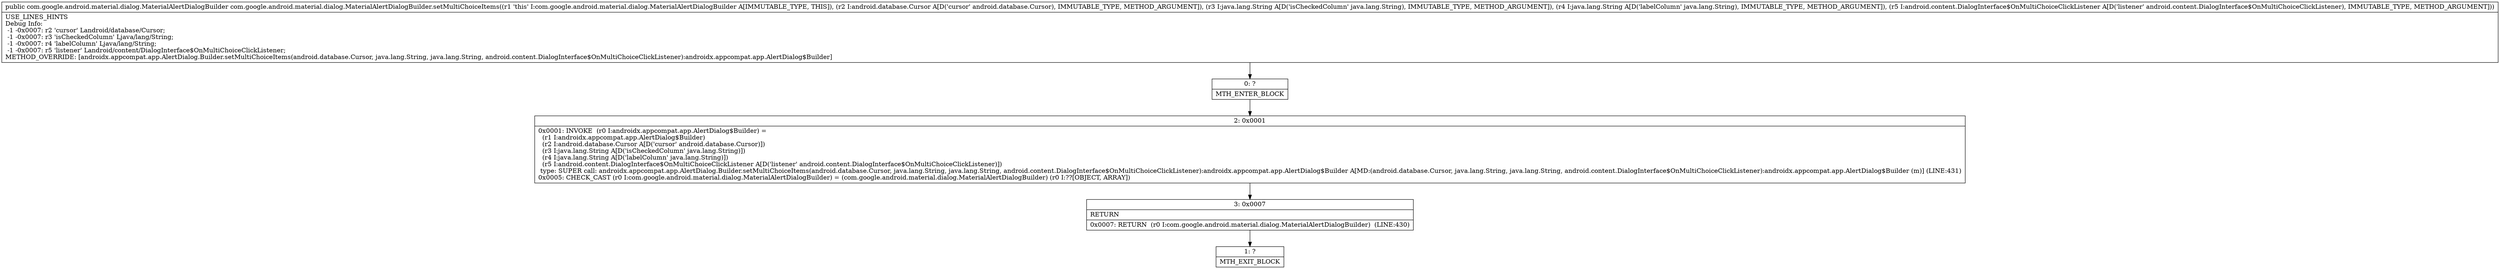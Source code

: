 digraph "CFG forcom.google.android.material.dialog.MaterialAlertDialogBuilder.setMultiChoiceItems(Landroid\/database\/Cursor;Ljava\/lang\/String;Ljava\/lang\/String;Landroid\/content\/DialogInterface$OnMultiChoiceClickListener;)Lcom\/google\/android\/material\/dialog\/MaterialAlertDialogBuilder;" {
Node_0 [shape=record,label="{0\:\ ?|MTH_ENTER_BLOCK\l}"];
Node_2 [shape=record,label="{2\:\ 0x0001|0x0001: INVOKE  (r0 I:androidx.appcompat.app.AlertDialog$Builder) = \l  (r1 I:androidx.appcompat.app.AlertDialog$Builder)\l  (r2 I:android.database.Cursor A[D('cursor' android.database.Cursor)])\l  (r3 I:java.lang.String A[D('isCheckedColumn' java.lang.String)])\l  (r4 I:java.lang.String A[D('labelColumn' java.lang.String)])\l  (r5 I:android.content.DialogInterface$OnMultiChoiceClickListener A[D('listener' android.content.DialogInterface$OnMultiChoiceClickListener)])\l type: SUPER call: androidx.appcompat.app.AlertDialog.Builder.setMultiChoiceItems(android.database.Cursor, java.lang.String, java.lang.String, android.content.DialogInterface$OnMultiChoiceClickListener):androidx.appcompat.app.AlertDialog$Builder A[MD:(android.database.Cursor, java.lang.String, java.lang.String, android.content.DialogInterface$OnMultiChoiceClickListener):androidx.appcompat.app.AlertDialog$Builder (m)] (LINE:431)\l0x0005: CHECK_CAST (r0 I:com.google.android.material.dialog.MaterialAlertDialogBuilder) = (com.google.android.material.dialog.MaterialAlertDialogBuilder) (r0 I:??[OBJECT, ARRAY]) \l}"];
Node_3 [shape=record,label="{3\:\ 0x0007|RETURN\l|0x0007: RETURN  (r0 I:com.google.android.material.dialog.MaterialAlertDialogBuilder)  (LINE:430)\l}"];
Node_1 [shape=record,label="{1\:\ ?|MTH_EXIT_BLOCK\l}"];
MethodNode[shape=record,label="{public com.google.android.material.dialog.MaterialAlertDialogBuilder com.google.android.material.dialog.MaterialAlertDialogBuilder.setMultiChoiceItems((r1 'this' I:com.google.android.material.dialog.MaterialAlertDialogBuilder A[IMMUTABLE_TYPE, THIS]), (r2 I:android.database.Cursor A[D('cursor' android.database.Cursor), IMMUTABLE_TYPE, METHOD_ARGUMENT]), (r3 I:java.lang.String A[D('isCheckedColumn' java.lang.String), IMMUTABLE_TYPE, METHOD_ARGUMENT]), (r4 I:java.lang.String A[D('labelColumn' java.lang.String), IMMUTABLE_TYPE, METHOD_ARGUMENT]), (r5 I:android.content.DialogInterface$OnMultiChoiceClickListener A[D('listener' android.content.DialogInterface$OnMultiChoiceClickListener), IMMUTABLE_TYPE, METHOD_ARGUMENT]))  | USE_LINES_HINTS\lDebug Info:\l  \-1 \-0x0007: r2 'cursor' Landroid\/database\/Cursor;\l  \-1 \-0x0007: r3 'isCheckedColumn' Ljava\/lang\/String;\l  \-1 \-0x0007: r4 'labelColumn' Ljava\/lang\/String;\l  \-1 \-0x0007: r5 'listener' Landroid\/content\/DialogInterface$OnMultiChoiceClickListener;\lMETHOD_OVERRIDE: [androidx.appcompat.app.AlertDialog.Builder.setMultiChoiceItems(android.database.Cursor, java.lang.String, java.lang.String, android.content.DialogInterface$OnMultiChoiceClickListener):androidx.appcompat.app.AlertDialog$Builder]\l}"];
MethodNode -> Node_0;Node_0 -> Node_2;
Node_2 -> Node_3;
Node_3 -> Node_1;
}

